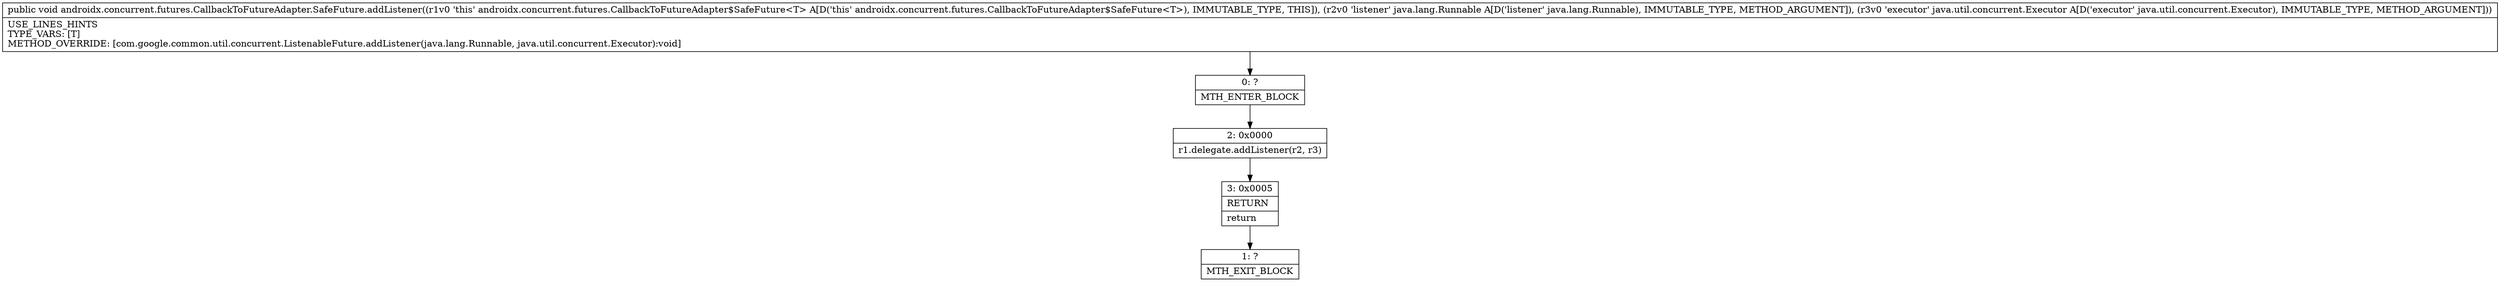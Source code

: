 digraph "CFG forandroidx.concurrent.futures.CallbackToFutureAdapter.SafeFuture.addListener(Ljava\/lang\/Runnable;Ljava\/util\/concurrent\/Executor;)V" {
Node_0 [shape=record,label="{0\:\ ?|MTH_ENTER_BLOCK\l}"];
Node_2 [shape=record,label="{2\:\ 0x0000|r1.delegate.addListener(r2, r3)\l}"];
Node_3 [shape=record,label="{3\:\ 0x0005|RETURN\l|return\l}"];
Node_1 [shape=record,label="{1\:\ ?|MTH_EXIT_BLOCK\l}"];
MethodNode[shape=record,label="{public void androidx.concurrent.futures.CallbackToFutureAdapter.SafeFuture.addListener((r1v0 'this' androidx.concurrent.futures.CallbackToFutureAdapter$SafeFuture\<T\> A[D('this' androidx.concurrent.futures.CallbackToFutureAdapter$SafeFuture\<T\>), IMMUTABLE_TYPE, THIS]), (r2v0 'listener' java.lang.Runnable A[D('listener' java.lang.Runnable), IMMUTABLE_TYPE, METHOD_ARGUMENT]), (r3v0 'executor' java.util.concurrent.Executor A[D('executor' java.util.concurrent.Executor), IMMUTABLE_TYPE, METHOD_ARGUMENT]))  | USE_LINES_HINTS\lTYPE_VARS: [T]\lMETHOD_OVERRIDE: [com.google.common.util.concurrent.ListenableFuture.addListener(java.lang.Runnable, java.util.concurrent.Executor):void]\l}"];
MethodNode -> Node_0;Node_0 -> Node_2;
Node_2 -> Node_3;
Node_3 -> Node_1;
}

